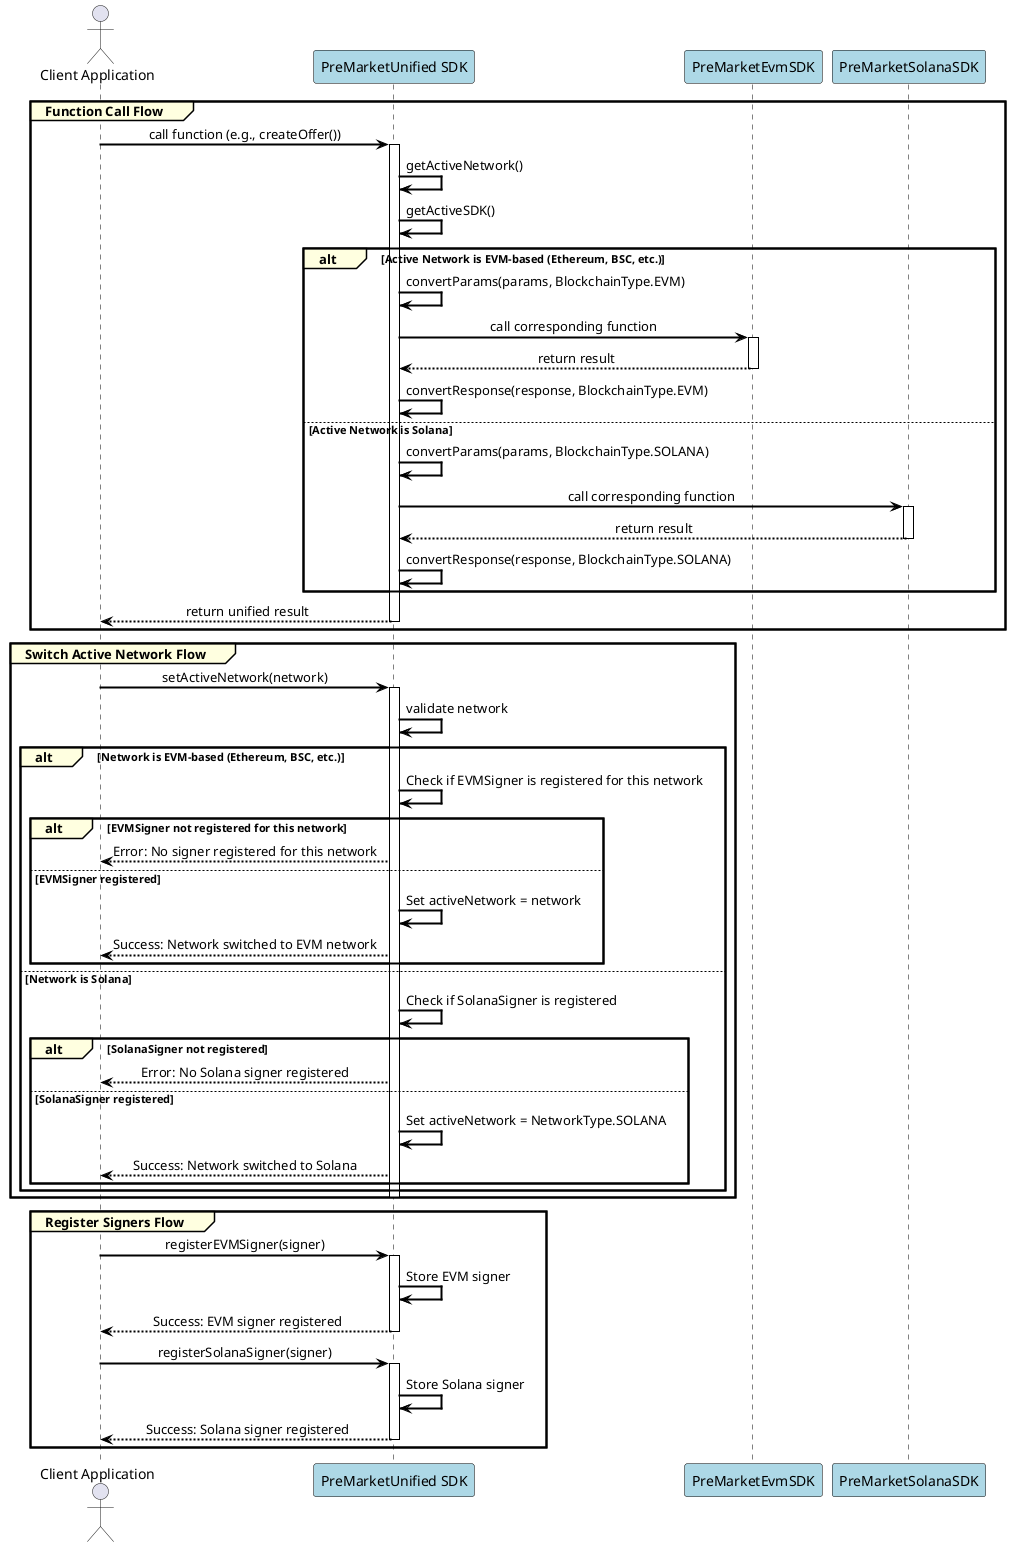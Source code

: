 @startuml W-Pre-market-Unified-Sequence-Diagram

' Style
skinparam sequenceArrowThickness 2
skinparam sequenceGroupBorderThickness 2
skinparam sequenceGroupBackgroundColor LightYellow
skinparam sequenceGroupBorderColor Black
skinparam sequenceParticipantBackgroundColor LightBlue
skinparam sequenceParticipantBorderColor Black
skinparam sequenceLifeLineBorderColor Black
skinparam sequenceLifeLineBackgroundColor White
skinparam sequenceBoxBackgroundColor LightGreen
skinparam sequenceBoxBorderColor Black
skinparam sequenceArrowColor Black
skinparam sequenceMessageAlignment center

' Participants
actor "Client Application" as Client
participant "PreMarketUnified SDK" as UnifiedSDK
participant "PreMarketEvmSDK" as EvmSDK
participant "PreMarketSolanaSDK" as SolanaSDK

' Sequence for calling a function
group Function Call Flow
    Client -> UnifiedSDK: call function (e.g., createOffer())
    activate UnifiedSDK
    
    UnifiedSDK -> UnifiedSDK: getActiveNetwork()
    UnifiedSDK -> UnifiedSDK: getActiveSDK()
    
    alt Active Network is EVM-based (Ethereum, BSC, etc.)
        UnifiedSDK -> UnifiedSDK: convertParams(params, BlockchainType.EVM)
        UnifiedSDK -> EvmSDK: call corresponding function
        activate EvmSDK
        EvmSDK --> UnifiedSDK: return result
        deactivate EvmSDK
        UnifiedSDK -> UnifiedSDK: convertResponse(response, BlockchainType.EVM)
    else Active Network is Solana
        UnifiedSDK -> UnifiedSDK: convertParams(params, BlockchainType.SOLANA)
        UnifiedSDK -> SolanaSDK: call corresponding function
        activate SolanaSDK
        SolanaSDK --> UnifiedSDK: return result
        deactivate SolanaSDK
        UnifiedSDK -> UnifiedSDK: convertResponse(response, BlockchainType.SOLANA)
    end
    
    UnifiedSDK --> Client: return unified result
    deactivate UnifiedSDK
end

' Sequence for switching active network
group Switch Active Network Flow
    Client -> UnifiedSDK: setActiveNetwork(network)
    activate UnifiedSDK
    
    UnifiedSDK -> UnifiedSDK: validate network
    
    alt Network is EVM-based (Ethereum, BSC, etc.)
        UnifiedSDK -> UnifiedSDK: Check if EVMSigner is registered for this network
        
        alt EVMSigner not registered for this network
            UnifiedSDK --> Client: Error: No signer registered for this network
        else EVMSigner registered
            UnifiedSDK -> UnifiedSDK: Set activeNetwork = network
            UnifiedSDK --> Client: Success: Network switched to EVM network
        end
        
    else Network is Solana
        UnifiedSDK -> UnifiedSDK: Check if SolanaSigner is registered
        
        alt SolanaSigner not registered
            UnifiedSDK --> Client: Error: No Solana signer registered
        else SolanaSigner registered
            UnifiedSDK -> UnifiedSDK: Set activeNetwork = NetworkType.SOLANA
            UnifiedSDK --> Client: Success: Network switched to Solana
        end
    end
    
    deactivate UnifiedSDK
end

' Sequence for registering signers
group Register Signers Flow
    Client -> UnifiedSDK: registerEVMSigner(signer)
    activate UnifiedSDK
    UnifiedSDK -> UnifiedSDK: Store EVM signer
    UnifiedSDK --> Client: Success: EVM signer registered
    deactivate UnifiedSDK
    
    Client -> UnifiedSDK: registerSolanaSigner(signer)
    activate UnifiedSDK
    UnifiedSDK -> UnifiedSDK: Store Solana signer
    UnifiedSDK --> Client: Success: Solana signer registered
    deactivate UnifiedSDK
end

@enduml 
